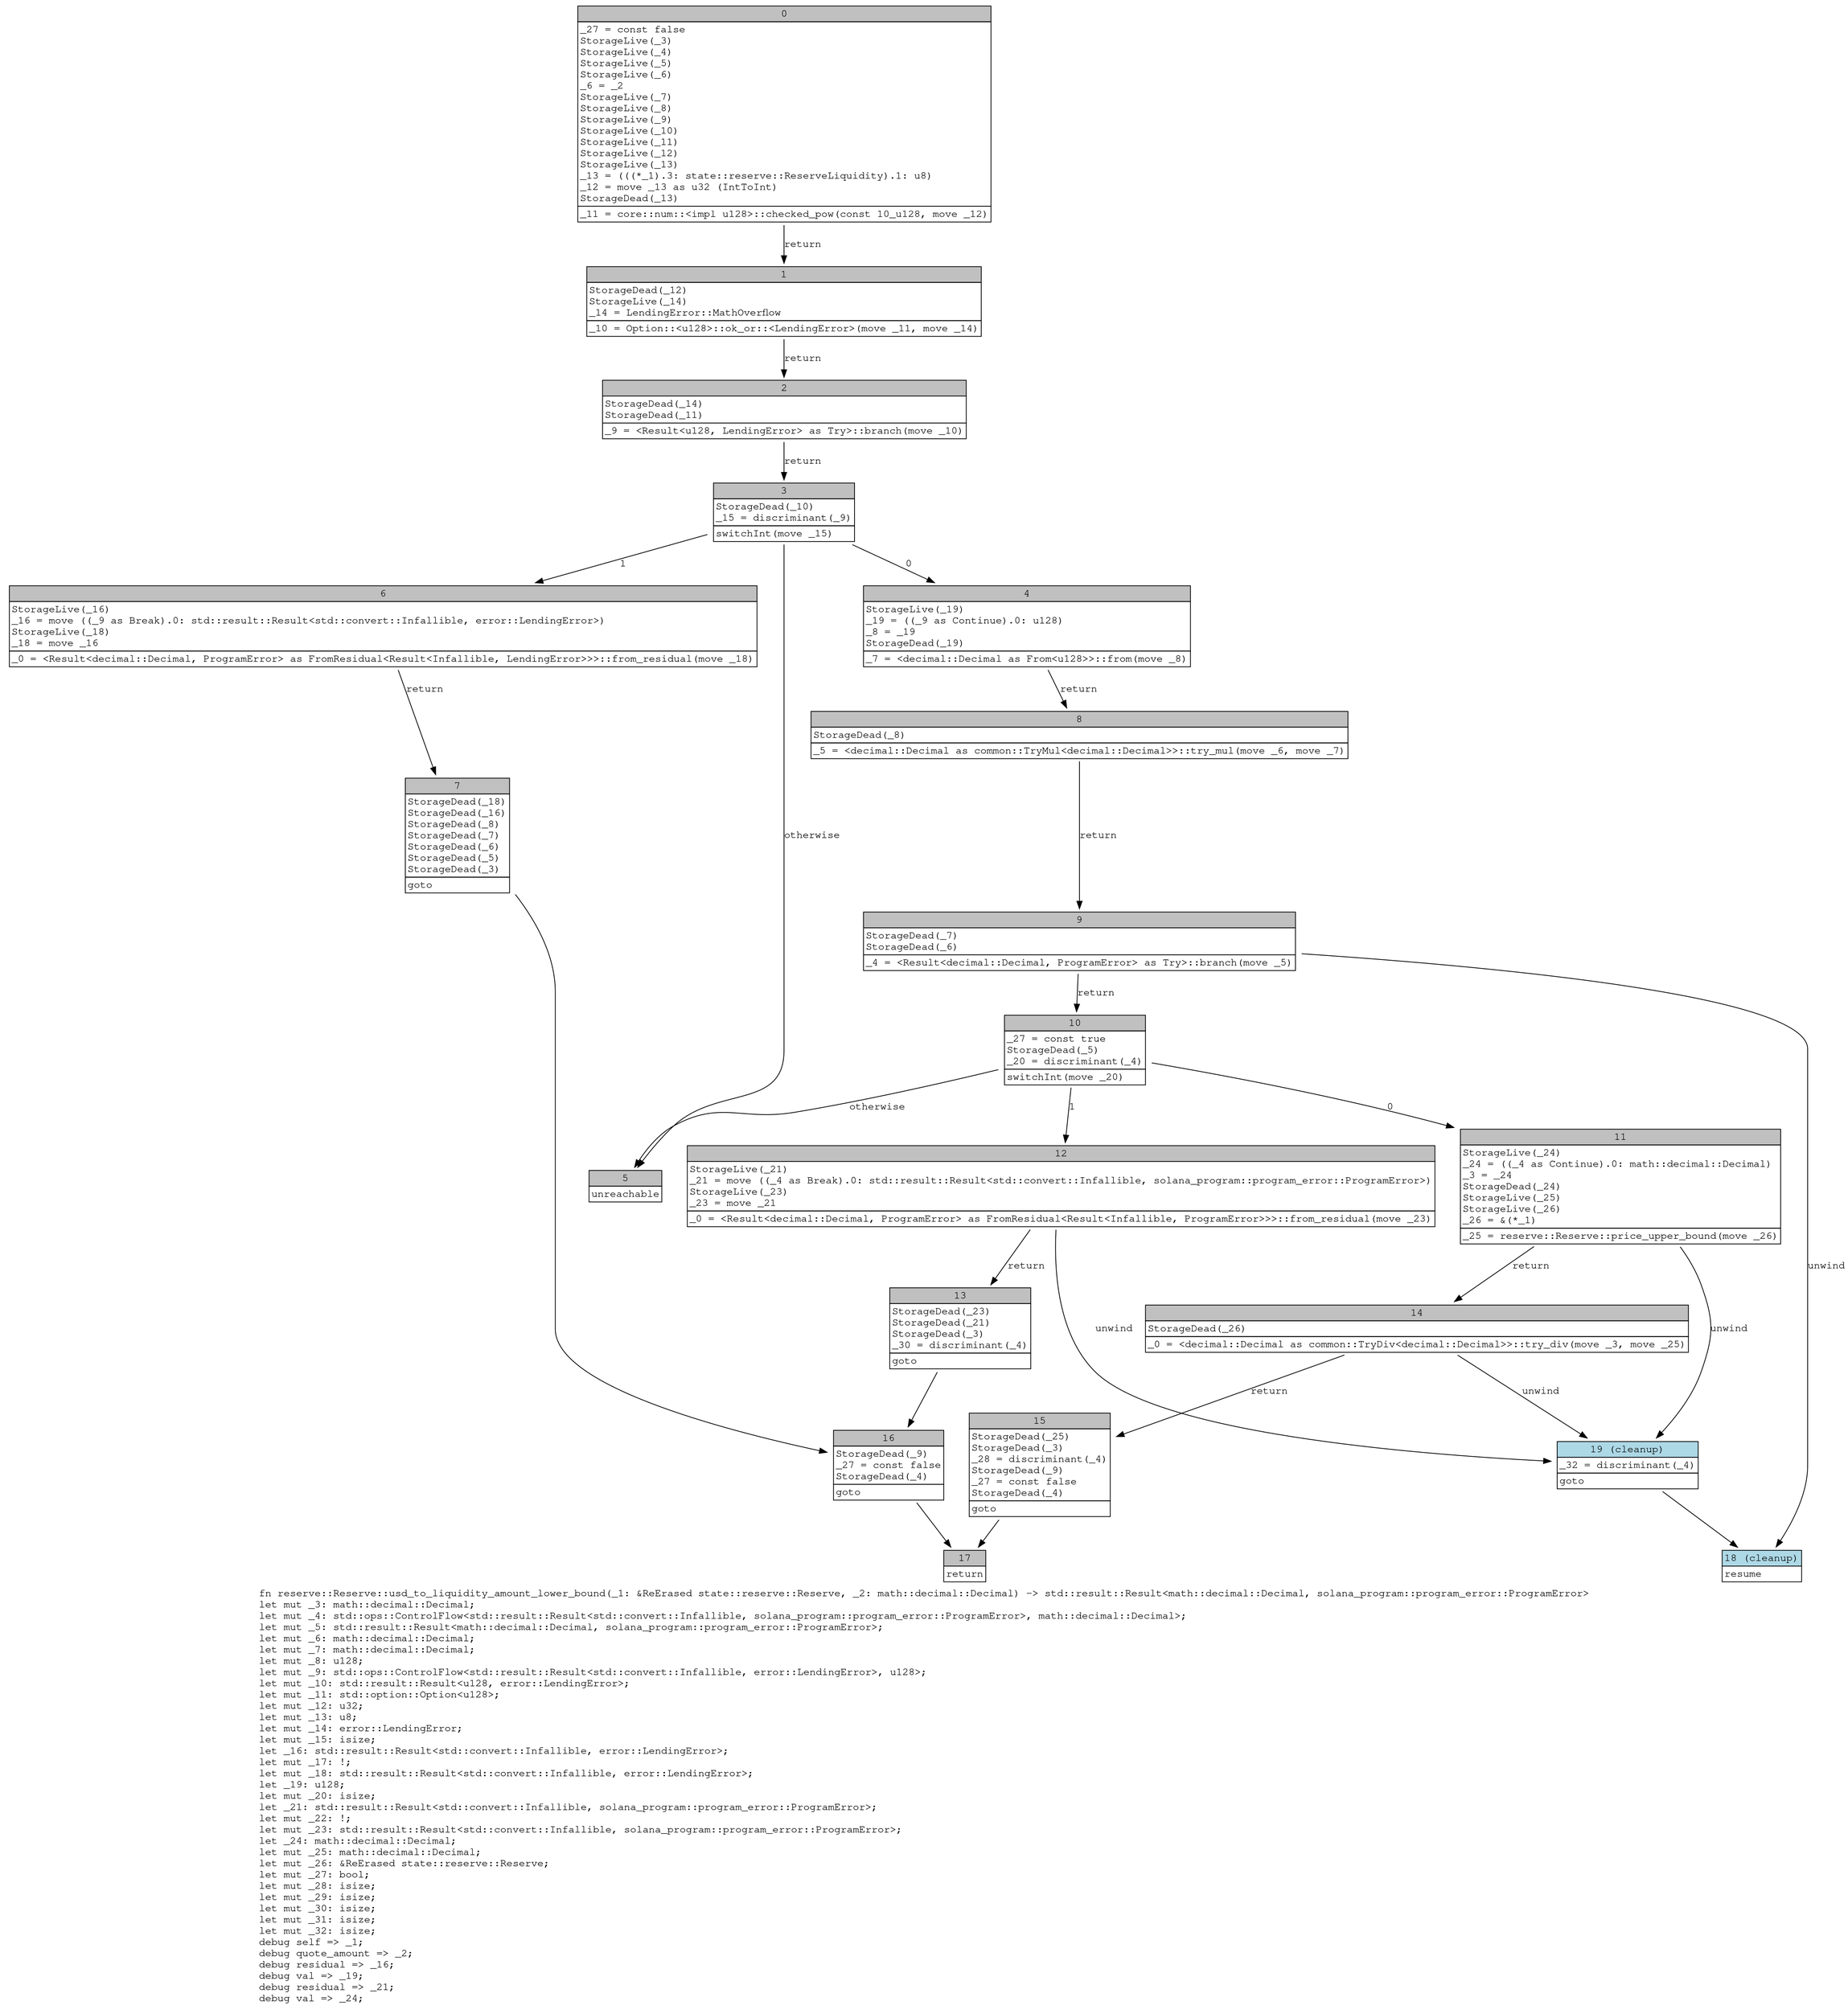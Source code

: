digraph Mir_0_459 {
    graph [fontname="Courier, monospace"];
    node [fontname="Courier, monospace"];
    edge [fontname="Courier, monospace"];
    label=<fn reserve::Reserve::usd_to_liquidity_amount_lower_bound(_1: &amp;ReErased state::reserve::Reserve, _2: math::decimal::Decimal) -&gt; std::result::Result&lt;math::decimal::Decimal, solana_program::program_error::ProgramError&gt;<br align="left"/>let mut _3: math::decimal::Decimal;<br align="left"/>let mut _4: std::ops::ControlFlow&lt;std::result::Result&lt;std::convert::Infallible, solana_program::program_error::ProgramError&gt;, math::decimal::Decimal&gt;;<br align="left"/>let mut _5: std::result::Result&lt;math::decimal::Decimal, solana_program::program_error::ProgramError&gt;;<br align="left"/>let mut _6: math::decimal::Decimal;<br align="left"/>let mut _7: math::decimal::Decimal;<br align="left"/>let mut _8: u128;<br align="left"/>let mut _9: std::ops::ControlFlow&lt;std::result::Result&lt;std::convert::Infallible, error::LendingError&gt;, u128&gt;;<br align="left"/>let mut _10: std::result::Result&lt;u128, error::LendingError&gt;;<br align="left"/>let mut _11: std::option::Option&lt;u128&gt;;<br align="left"/>let mut _12: u32;<br align="left"/>let mut _13: u8;<br align="left"/>let mut _14: error::LendingError;<br align="left"/>let mut _15: isize;<br align="left"/>let _16: std::result::Result&lt;std::convert::Infallible, error::LendingError&gt;;<br align="left"/>let mut _17: !;<br align="left"/>let mut _18: std::result::Result&lt;std::convert::Infallible, error::LendingError&gt;;<br align="left"/>let _19: u128;<br align="left"/>let mut _20: isize;<br align="left"/>let _21: std::result::Result&lt;std::convert::Infallible, solana_program::program_error::ProgramError&gt;;<br align="left"/>let mut _22: !;<br align="left"/>let mut _23: std::result::Result&lt;std::convert::Infallible, solana_program::program_error::ProgramError&gt;;<br align="left"/>let _24: math::decimal::Decimal;<br align="left"/>let mut _25: math::decimal::Decimal;<br align="left"/>let mut _26: &amp;ReErased state::reserve::Reserve;<br align="left"/>let mut _27: bool;<br align="left"/>let mut _28: isize;<br align="left"/>let mut _29: isize;<br align="left"/>let mut _30: isize;<br align="left"/>let mut _31: isize;<br align="left"/>let mut _32: isize;<br align="left"/>debug self =&gt; _1;<br align="left"/>debug quote_amount =&gt; _2;<br align="left"/>debug residual =&gt; _16;<br align="left"/>debug val =&gt; _19;<br align="left"/>debug residual =&gt; _21;<br align="left"/>debug val =&gt; _24;<br align="left"/>>;
    bb0__0_459 [shape="none", label=<<table border="0" cellborder="1" cellspacing="0"><tr><td bgcolor="gray" align="center" colspan="1">0</td></tr><tr><td align="left" balign="left">_27 = const false<br/>StorageLive(_3)<br/>StorageLive(_4)<br/>StorageLive(_5)<br/>StorageLive(_6)<br/>_6 = _2<br/>StorageLive(_7)<br/>StorageLive(_8)<br/>StorageLive(_9)<br/>StorageLive(_10)<br/>StorageLive(_11)<br/>StorageLive(_12)<br/>StorageLive(_13)<br/>_13 = (((*_1).3: state::reserve::ReserveLiquidity).1: u8)<br/>_12 = move _13 as u32 (IntToInt)<br/>StorageDead(_13)<br/></td></tr><tr><td align="left">_11 = core::num::&lt;impl u128&gt;::checked_pow(const 10_u128, move _12)</td></tr></table>>];
    bb1__0_459 [shape="none", label=<<table border="0" cellborder="1" cellspacing="0"><tr><td bgcolor="gray" align="center" colspan="1">1</td></tr><tr><td align="left" balign="left">StorageDead(_12)<br/>StorageLive(_14)<br/>_14 = LendingError::MathOverflow<br/></td></tr><tr><td align="left">_10 = Option::&lt;u128&gt;::ok_or::&lt;LendingError&gt;(move _11, move _14)</td></tr></table>>];
    bb2__0_459 [shape="none", label=<<table border="0" cellborder="1" cellspacing="0"><tr><td bgcolor="gray" align="center" colspan="1">2</td></tr><tr><td align="left" balign="left">StorageDead(_14)<br/>StorageDead(_11)<br/></td></tr><tr><td align="left">_9 = &lt;Result&lt;u128, LendingError&gt; as Try&gt;::branch(move _10)</td></tr></table>>];
    bb3__0_459 [shape="none", label=<<table border="0" cellborder="1" cellspacing="0"><tr><td bgcolor="gray" align="center" colspan="1">3</td></tr><tr><td align="left" balign="left">StorageDead(_10)<br/>_15 = discriminant(_9)<br/></td></tr><tr><td align="left">switchInt(move _15)</td></tr></table>>];
    bb4__0_459 [shape="none", label=<<table border="0" cellborder="1" cellspacing="0"><tr><td bgcolor="gray" align="center" colspan="1">4</td></tr><tr><td align="left" balign="left">StorageLive(_19)<br/>_19 = ((_9 as Continue).0: u128)<br/>_8 = _19<br/>StorageDead(_19)<br/></td></tr><tr><td align="left">_7 = &lt;decimal::Decimal as From&lt;u128&gt;&gt;::from(move _8)</td></tr></table>>];
    bb5__0_459 [shape="none", label=<<table border="0" cellborder="1" cellspacing="0"><tr><td bgcolor="gray" align="center" colspan="1">5</td></tr><tr><td align="left">unreachable</td></tr></table>>];
    bb6__0_459 [shape="none", label=<<table border="0" cellborder="1" cellspacing="0"><tr><td bgcolor="gray" align="center" colspan="1">6</td></tr><tr><td align="left" balign="left">StorageLive(_16)<br/>_16 = move ((_9 as Break).0: std::result::Result&lt;std::convert::Infallible, error::LendingError&gt;)<br/>StorageLive(_18)<br/>_18 = move _16<br/></td></tr><tr><td align="left">_0 = &lt;Result&lt;decimal::Decimal, ProgramError&gt; as FromResidual&lt;Result&lt;Infallible, LendingError&gt;&gt;&gt;::from_residual(move _18)</td></tr></table>>];
    bb7__0_459 [shape="none", label=<<table border="0" cellborder="1" cellspacing="0"><tr><td bgcolor="gray" align="center" colspan="1">7</td></tr><tr><td align="left" balign="left">StorageDead(_18)<br/>StorageDead(_16)<br/>StorageDead(_8)<br/>StorageDead(_7)<br/>StorageDead(_6)<br/>StorageDead(_5)<br/>StorageDead(_3)<br/></td></tr><tr><td align="left">goto</td></tr></table>>];
    bb8__0_459 [shape="none", label=<<table border="0" cellborder="1" cellspacing="0"><tr><td bgcolor="gray" align="center" colspan="1">8</td></tr><tr><td align="left" balign="left">StorageDead(_8)<br/></td></tr><tr><td align="left">_5 = &lt;decimal::Decimal as common::TryMul&lt;decimal::Decimal&gt;&gt;::try_mul(move _6, move _7)</td></tr></table>>];
    bb9__0_459 [shape="none", label=<<table border="0" cellborder="1" cellspacing="0"><tr><td bgcolor="gray" align="center" colspan="1">9</td></tr><tr><td align="left" balign="left">StorageDead(_7)<br/>StorageDead(_6)<br/></td></tr><tr><td align="left">_4 = &lt;Result&lt;decimal::Decimal, ProgramError&gt; as Try&gt;::branch(move _5)</td></tr></table>>];
    bb10__0_459 [shape="none", label=<<table border="0" cellborder="1" cellspacing="0"><tr><td bgcolor="gray" align="center" colspan="1">10</td></tr><tr><td align="left" balign="left">_27 = const true<br/>StorageDead(_5)<br/>_20 = discriminant(_4)<br/></td></tr><tr><td align="left">switchInt(move _20)</td></tr></table>>];
    bb11__0_459 [shape="none", label=<<table border="0" cellborder="1" cellspacing="0"><tr><td bgcolor="gray" align="center" colspan="1">11</td></tr><tr><td align="left" balign="left">StorageLive(_24)<br/>_24 = ((_4 as Continue).0: math::decimal::Decimal)<br/>_3 = _24<br/>StorageDead(_24)<br/>StorageLive(_25)<br/>StorageLive(_26)<br/>_26 = &amp;(*_1)<br/></td></tr><tr><td align="left">_25 = reserve::Reserve::price_upper_bound(move _26)</td></tr></table>>];
    bb12__0_459 [shape="none", label=<<table border="0" cellborder="1" cellspacing="0"><tr><td bgcolor="gray" align="center" colspan="1">12</td></tr><tr><td align="left" balign="left">StorageLive(_21)<br/>_21 = move ((_4 as Break).0: std::result::Result&lt;std::convert::Infallible, solana_program::program_error::ProgramError&gt;)<br/>StorageLive(_23)<br/>_23 = move _21<br/></td></tr><tr><td align="left">_0 = &lt;Result&lt;decimal::Decimal, ProgramError&gt; as FromResidual&lt;Result&lt;Infallible, ProgramError&gt;&gt;&gt;::from_residual(move _23)</td></tr></table>>];
    bb13__0_459 [shape="none", label=<<table border="0" cellborder="1" cellspacing="0"><tr><td bgcolor="gray" align="center" colspan="1">13</td></tr><tr><td align="left" balign="left">StorageDead(_23)<br/>StorageDead(_21)<br/>StorageDead(_3)<br/>_30 = discriminant(_4)<br/></td></tr><tr><td align="left">goto</td></tr></table>>];
    bb14__0_459 [shape="none", label=<<table border="0" cellborder="1" cellspacing="0"><tr><td bgcolor="gray" align="center" colspan="1">14</td></tr><tr><td align="left" balign="left">StorageDead(_26)<br/></td></tr><tr><td align="left">_0 = &lt;decimal::Decimal as common::TryDiv&lt;decimal::Decimal&gt;&gt;::try_div(move _3, move _25)</td></tr></table>>];
    bb15__0_459 [shape="none", label=<<table border="0" cellborder="1" cellspacing="0"><tr><td bgcolor="gray" align="center" colspan="1">15</td></tr><tr><td align="left" balign="left">StorageDead(_25)<br/>StorageDead(_3)<br/>_28 = discriminant(_4)<br/>StorageDead(_9)<br/>_27 = const false<br/>StorageDead(_4)<br/></td></tr><tr><td align="left">goto</td></tr></table>>];
    bb16__0_459 [shape="none", label=<<table border="0" cellborder="1" cellspacing="0"><tr><td bgcolor="gray" align="center" colspan="1">16</td></tr><tr><td align="left" balign="left">StorageDead(_9)<br/>_27 = const false<br/>StorageDead(_4)<br/></td></tr><tr><td align="left">goto</td></tr></table>>];
    bb17__0_459 [shape="none", label=<<table border="0" cellborder="1" cellspacing="0"><tr><td bgcolor="gray" align="center" colspan="1">17</td></tr><tr><td align="left">return</td></tr></table>>];
    bb18__0_459 [shape="none", label=<<table border="0" cellborder="1" cellspacing="0"><tr><td bgcolor="lightblue" align="center" colspan="1">18 (cleanup)</td></tr><tr><td align="left">resume</td></tr></table>>];
    bb19__0_459 [shape="none", label=<<table border="0" cellborder="1" cellspacing="0"><tr><td bgcolor="lightblue" align="center" colspan="1">19 (cleanup)</td></tr><tr><td align="left" balign="left">_32 = discriminant(_4)<br/></td></tr><tr><td align="left">goto</td></tr></table>>];
    bb0__0_459 -> bb1__0_459 [label="return"];
    bb1__0_459 -> bb2__0_459 [label="return"];
    bb2__0_459 -> bb3__0_459 [label="return"];
    bb3__0_459 -> bb4__0_459 [label="0"];
    bb3__0_459 -> bb6__0_459 [label="1"];
    bb3__0_459 -> bb5__0_459 [label="otherwise"];
    bb4__0_459 -> bb8__0_459 [label="return"];
    bb6__0_459 -> bb7__0_459 [label="return"];
    bb7__0_459 -> bb16__0_459 [label=""];
    bb8__0_459 -> bb9__0_459 [label="return"];
    bb9__0_459 -> bb10__0_459 [label="return"];
    bb9__0_459 -> bb18__0_459 [label="unwind"];
    bb10__0_459 -> bb11__0_459 [label="0"];
    bb10__0_459 -> bb12__0_459 [label="1"];
    bb10__0_459 -> bb5__0_459 [label="otherwise"];
    bb11__0_459 -> bb14__0_459 [label="return"];
    bb11__0_459 -> bb19__0_459 [label="unwind"];
    bb12__0_459 -> bb13__0_459 [label="return"];
    bb12__0_459 -> bb19__0_459 [label="unwind"];
    bb13__0_459 -> bb16__0_459 [label=""];
    bb14__0_459 -> bb15__0_459 [label="return"];
    bb14__0_459 -> bb19__0_459 [label="unwind"];
    bb15__0_459 -> bb17__0_459 [label=""];
    bb16__0_459 -> bb17__0_459 [label=""];
    bb19__0_459 -> bb18__0_459 [label=""];
}
